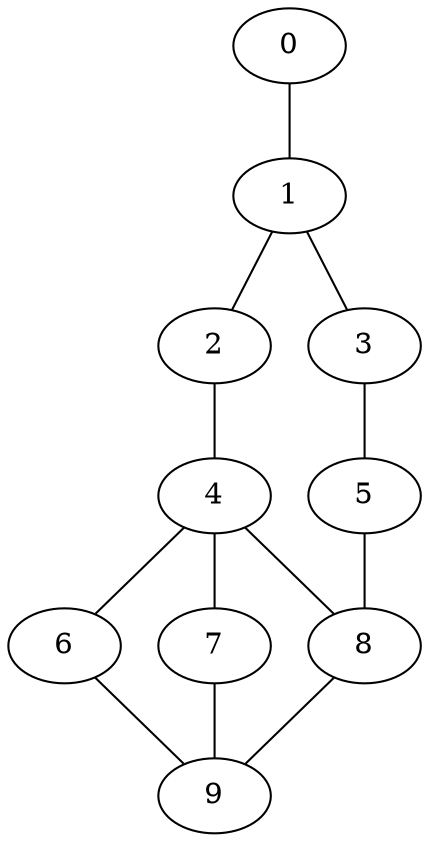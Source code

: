 
graph G {
    0 -- 1;
    1 -- 2;
    1 -- 3;
    2 -- 4;
    3 -- 5;
    4 -- 6;
    4 -- 7;
    4 -- 8;
    5 -- 8;
    6 -- 9;
    7 -- 9;
    8 -- 9;
}
